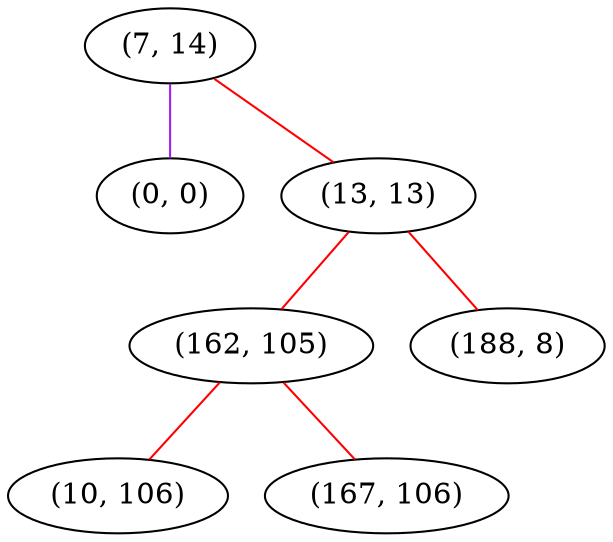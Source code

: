 graph "" {
"(7, 14)";
"(0, 0)";
"(13, 13)";
"(162, 105)";
"(10, 106)";
"(188, 8)";
"(167, 106)";
"(7, 14)" -- "(0, 0)"  [color=purple, key=0, weight=4];
"(7, 14)" -- "(13, 13)"  [color=red, key=0, weight=1];
"(13, 13)" -- "(162, 105)"  [color=red, key=0, weight=1];
"(13, 13)" -- "(188, 8)"  [color=red, key=0, weight=1];
"(162, 105)" -- "(167, 106)"  [color=red, key=0, weight=1];
"(162, 105)" -- "(10, 106)"  [color=red, key=0, weight=1];
}
